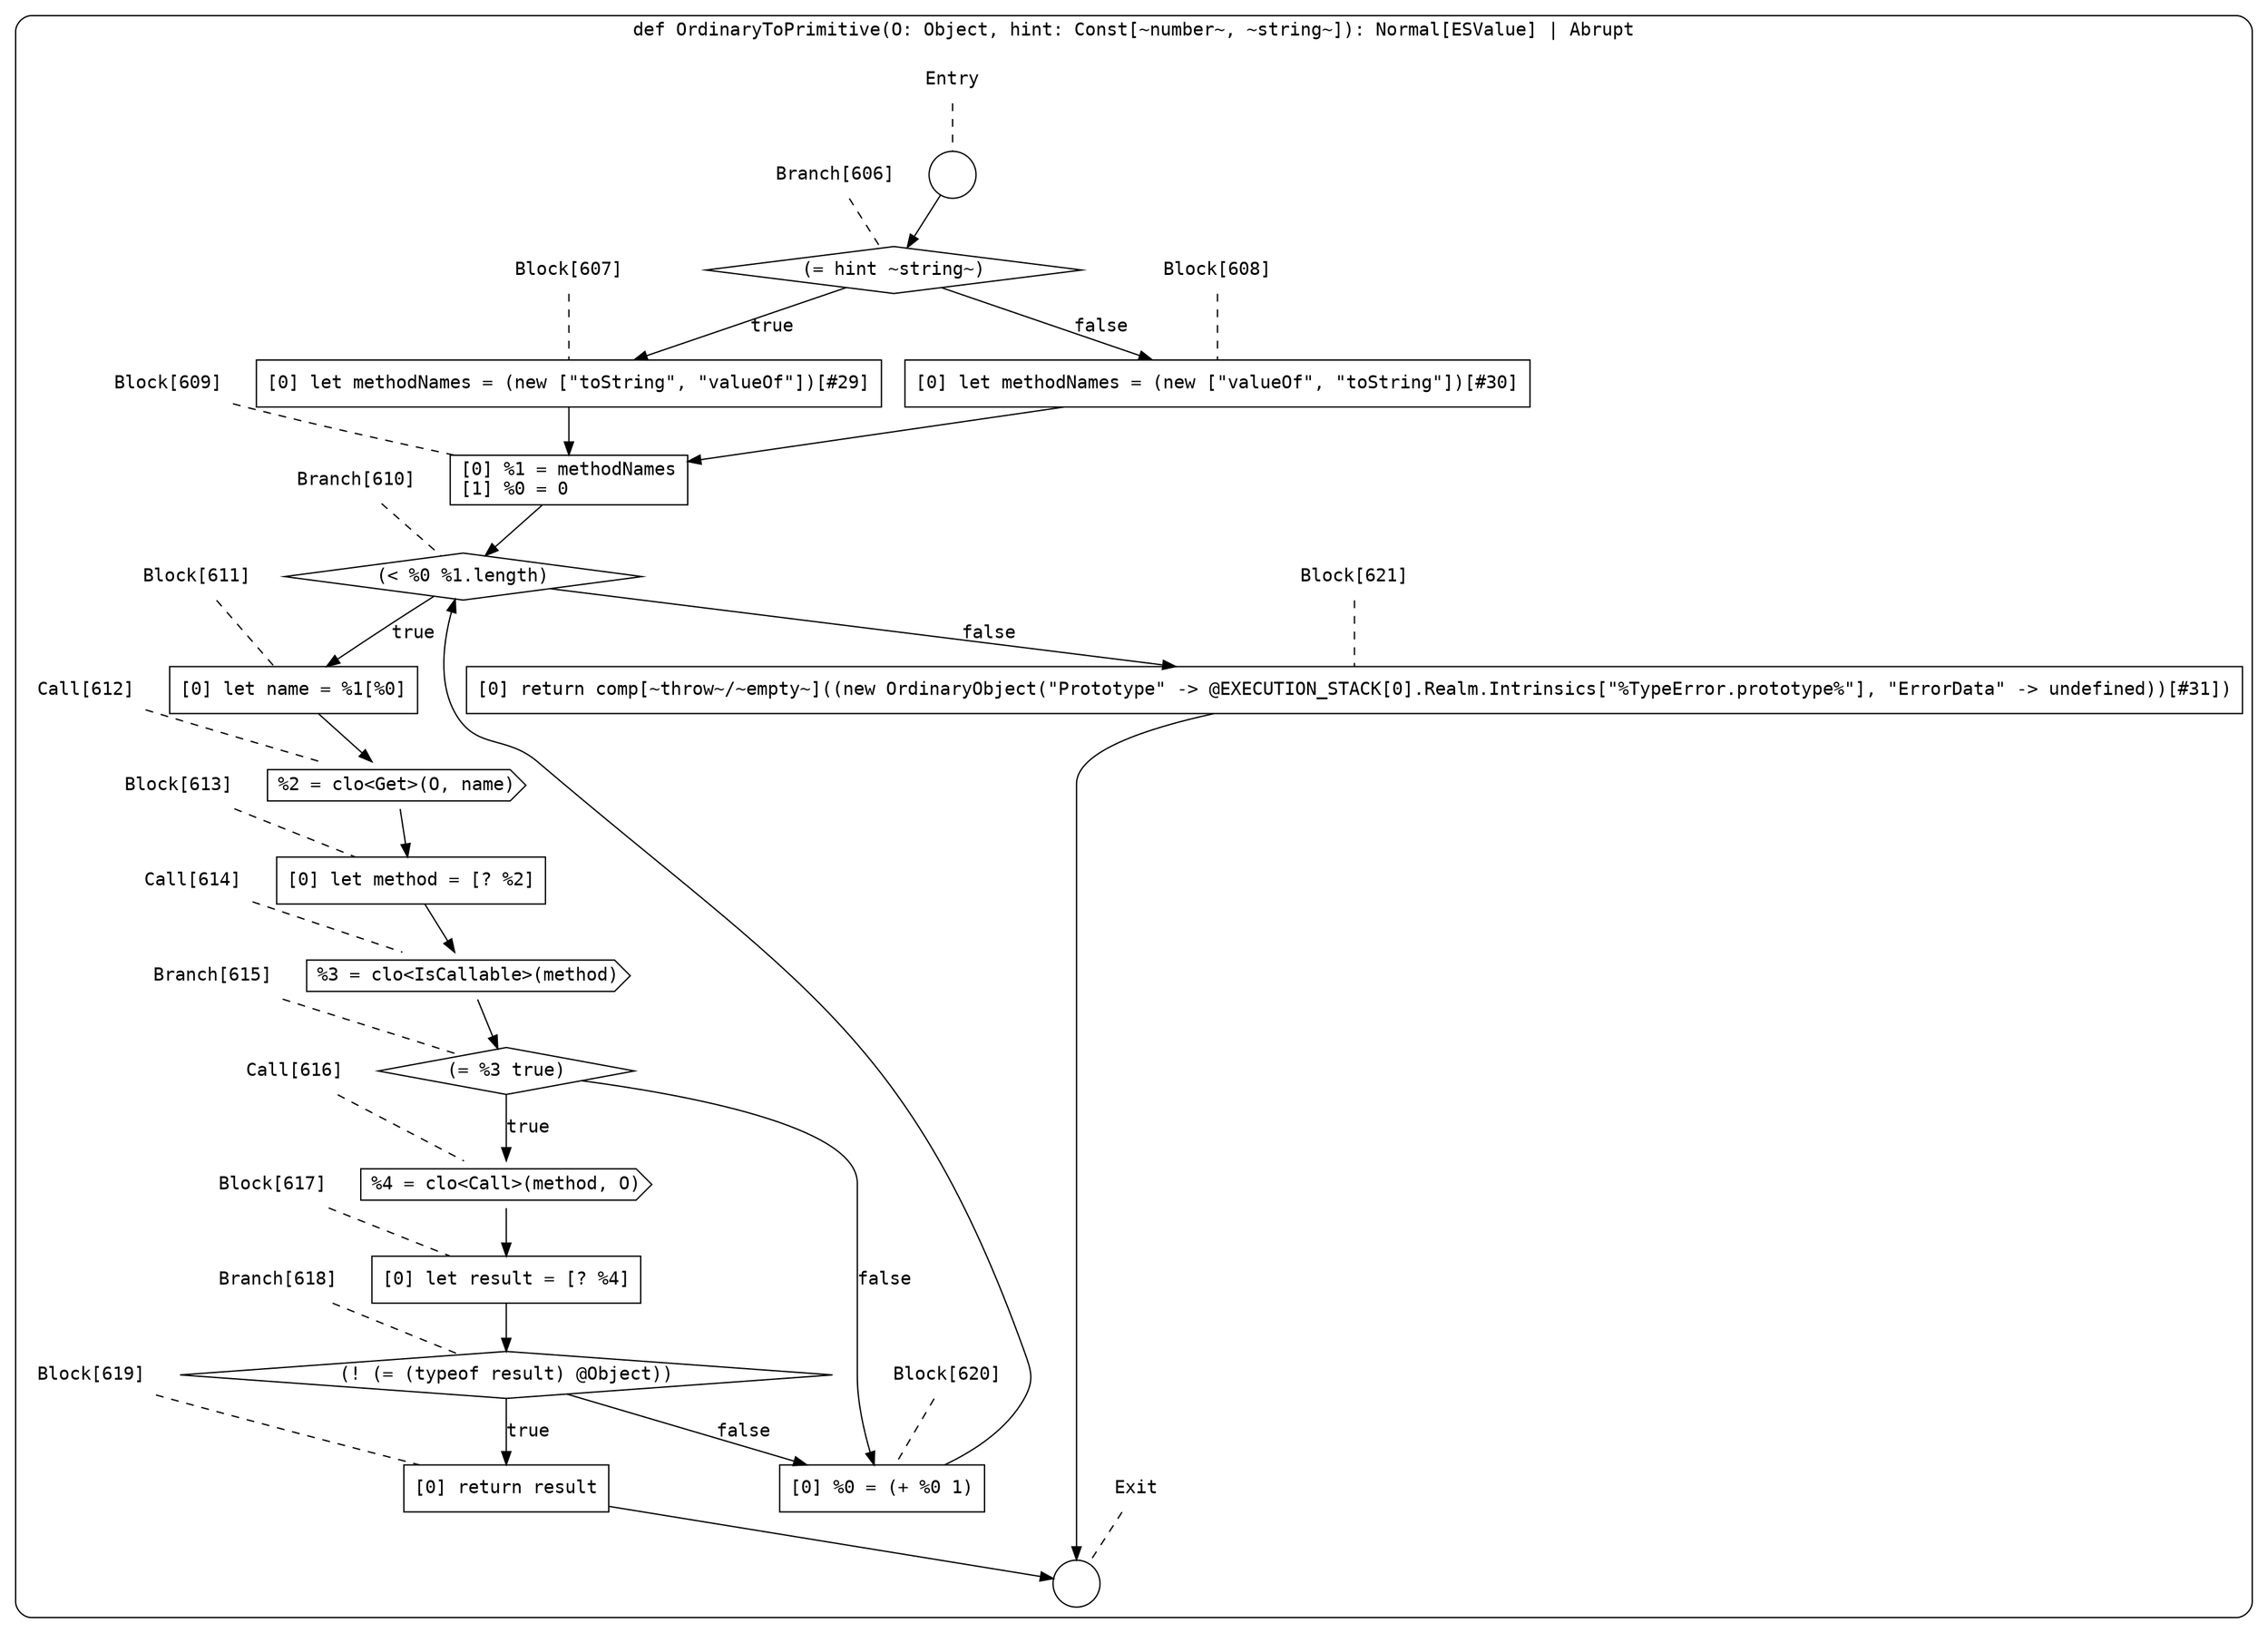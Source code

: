 digraph {
  graph [fontname = "Consolas"]
  node [fontname = "Consolas"]
  edge [fontname = "Consolas"]
  subgraph cluster77 {
    label = "def OrdinaryToPrimitive(O: Object, hint: Const[~number~, ~string~]): Normal[ESValue] | Abrupt"
    style = rounded
    cluster77_entry_name [shape=none, label=<<font color="black">Entry</font>>]
    cluster77_entry_name -> cluster77_entry [arrowhead=none, color="black", style=dashed]
    cluster77_entry [shape=circle label=" " color="black" fillcolor="white" style=filled]
    cluster77_entry -> node606 [color="black"]
    cluster77_exit_name [shape=none, label=<<font color="black">Exit</font>>]
    cluster77_exit_name -> cluster77_exit [arrowhead=none, color="black", style=dashed]
    cluster77_exit [shape=circle label=" " color="black" fillcolor="white" style=filled]
    node606_name [shape=none, label=<<font color="black">Branch[606]</font>>]
    node606_name -> node606 [arrowhead=none, color="black", style=dashed]
    node606 [shape=diamond, label=<<font color="black">(= hint ~string~)</font>> color="black" fillcolor="white", style=filled]
    node606 -> node607 [label=<<font color="black">true</font>> color="black"]
    node606 -> node608 [label=<<font color="black">false</font>> color="black"]
    node607_name [shape=none, label=<<font color="black">Block[607]</font>>]
    node607_name -> node607 [arrowhead=none, color="black", style=dashed]
    node607 [shape=box, label=<<font color="black">[0] let methodNames = (new [&quot;toString&quot;, &quot;valueOf&quot;])[#29]<BR ALIGN="LEFT"/></font>> color="black" fillcolor="white", style=filled]
    node607 -> node609 [color="black"]
    node608_name [shape=none, label=<<font color="black">Block[608]</font>>]
    node608_name -> node608 [arrowhead=none, color="black", style=dashed]
    node608 [shape=box, label=<<font color="black">[0] let methodNames = (new [&quot;valueOf&quot;, &quot;toString&quot;])[#30]<BR ALIGN="LEFT"/></font>> color="black" fillcolor="white", style=filled]
    node608 -> node609 [color="black"]
    node609_name [shape=none, label=<<font color="black">Block[609]</font>>]
    node609_name -> node609 [arrowhead=none, color="black", style=dashed]
    node609 [shape=box, label=<<font color="black">[0] %1 = methodNames<BR ALIGN="LEFT"/>[1] %0 = 0<BR ALIGN="LEFT"/></font>> color="black" fillcolor="white", style=filled]
    node609 -> node610 [color="black"]
    node610_name [shape=none, label=<<font color="black">Branch[610]</font>>]
    node610_name -> node610 [arrowhead=none, color="black", style=dashed]
    node610 [shape=diamond, label=<<font color="black">(&lt; %0 %1.length)</font>> color="black" fillcolor="white", style=filled]
    node610 -> node611 [label=<<font color="black">true</font>> color="black"]
    node610 -> node621 [label=<<font color="black">false</font>> color="black"]
    node611_name [shape=none, label=<<font color="black">Block[611]</font>>]
    node611_name -> node611 [arrowhead=none, color="black", style=dashed]
    node611 [shape=box, label=<<font color="black">[0] let name = %1[%0]<BR ALIGN="LEFT"/></font>> color="black" fillcolor="white", style=filled]
    node611 -> node612 [color="black"]
    node621_name [shape=none, label=<<font color="black">Block[621]</font>>]
    node621_name -> node621 [arrowhead=none, color="black", style=dashed]
    node621 [shape=box, label=<<font color="black">[0] return comp[~throw~/~empty~]((new OrdinaryObject(&quot;Prototype&quot; -&gt; @EXECUTION_STACK[0].Realm.Intrinsics[&quot;%TypeError.prototype%&quot;], &quot;ErrorData&quot; -&gt; undefined))[#31])<BR ALIGN="LEFT"/></font>> color="black" fillcolor="white", style=filled]
    node621 -> cluster77_exit [color="black"]
    node612_name [shape=none, label=<<font color="black">Call[612]</font>>]
    node612_name -> node612 [arrowhead=none, color="black", style=dashed]
    node612 [shape=cds, label=<<font color="black">%2 = clo&lt;Get&gt;(O, name)</font>> color="black" fillcolor="white", style=filled]
    node612 -> node613 [color="black"]
    node613_name [shape=none, label=<<font color="black">Block[613]</font>>]
    node613_name -> node613 [arrowhead=none, color="black", style=dashed]
    node613 [shape=box, label=<<font color="black">[0] let method = [? %2]<BR ALIGN="LEFT"/></font>> color="black" fillcolor="white", style=filled]
    node613 -> node614 [color="black"]
    node614_name [shape=none, label=<<font color="black">Call[614]</font>>]
    node614_name -> node614 [arrowhead=none, color="black", style=dashed]
    node614 [shape=cds, label=<<font color="black">%3 = clo&lt;IsCallable&gt;(method)</font>> color="black" fillcolor="white", style=filled]
    node614 -> node615 [color="black"]
    node615_name [shape=none, label=<<font color="black">Branch[615]</font>>]
    node615_name -> node615 [arrowhead=none, color="black", style=dashed]
    node615 [shape=diamond, label=<<font color="black">(= %3 true)</font>> color="black" fillcolor="white", style=filled]
    node615 -> node616 [label=<<font color="black">true</font>> color="black"]
    node615 -> node620 [label=<<font color="black">false</font>> color="black"]
    node616_name [shape=none, label=<<font color="black">Call[616]</font>>]
    node616_name -> node616 [arrowhead=none, color="black", style=dashed]
    node616 [shape=cds, label=<<font color="black">%4 = clo&lt;Call&gt;(method, O)</font>> color="black" fillcolor="white", style=filled]
    node616 -> node617 [color="black"]
    node620_name [shape=none, label=<<font color="black">Block[620]</font>>]
    node620_name -> node620 [arrowhead=none, color="black", style=dashed]
    node620 [shape=box, label=<<font color="black">[0] %0 = (+ %0 1)<BR ALIGN="LEFT"/></font>> color="black" fillcolor="white", style=filled]
    node620 -> node610 [color="black"]
    node617_name [shape=none, label=<<font color="black">Block[617]</font>>]
    node617_name -> node617 [arrowhead=none, color="black", style=dashed]
    node617 [shape=box, label=<<font color="black">[0] let result = [? %4]<BR ALIGN="LEFT"/></font>> color="black" fillcolor="white", style=filled]
    node617 -> node618 [color="black"]
    node618_name [shape=none, label=<<font color="black">Branch[618]</font>>]
    node618_name -> node618 [arrowhead=none, color="black", style=dashed]
    node618 [shape=diamond, label=<<font color="black">(! (= (typeof result) @Object))</font>> color="black" fillcolor="white", style=filled]
    node618 -> node619 [label=<<font color="black">true</font>> color="black"]
    node618 -> node620 [label=<<font color="black">false</font>> color="black"]
    node619_name [shape=none, label=<<font color="black">Block[619]</font>>]
    node619_name -> node619 [arrowhead=none, color="black", style=dashed]
    node619 [shape=box, label=<<font color="black">[0] return result<BR ALIGN="LEFT"/></font>> color="black" fillcolor="white", style=filled]
    node619 -> cluster77_exit [color="black"]
  }
}